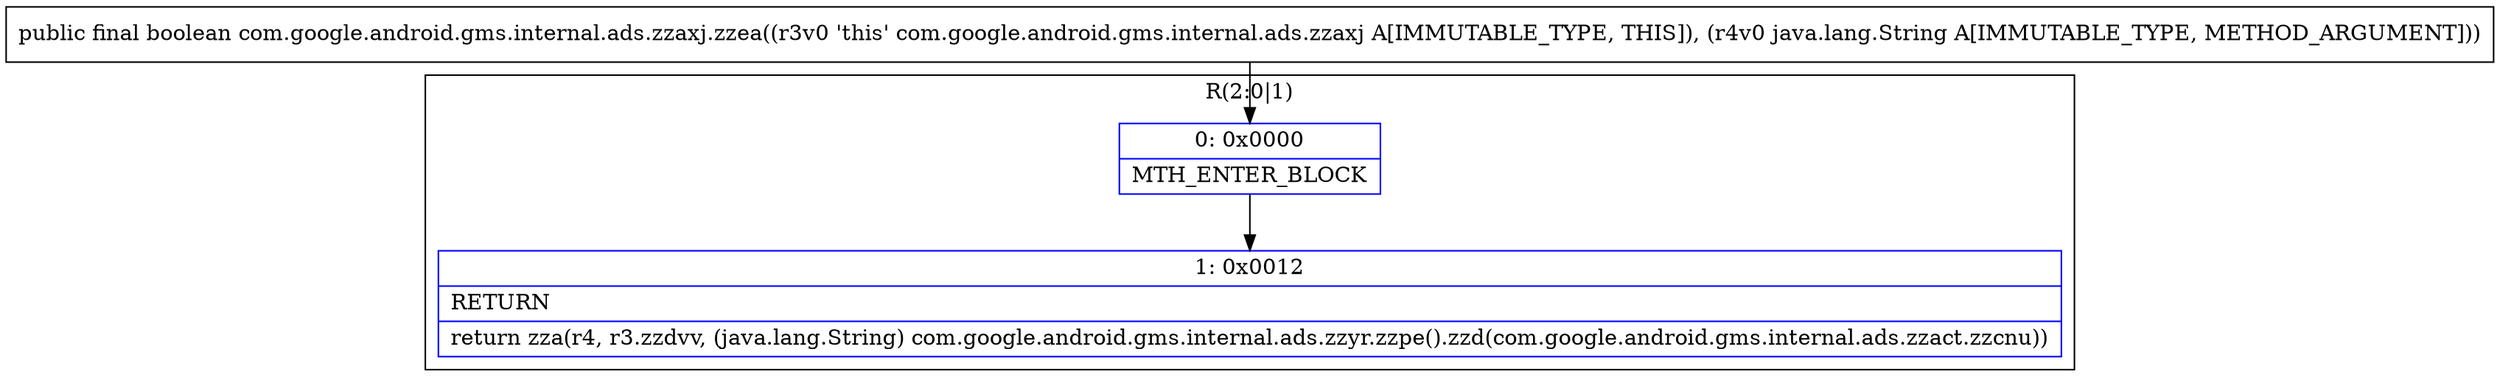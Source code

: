 digraph "CFG forcom.google.android.gms.internal.ads.zzaxj.zzea(Ljava\/lang\/String;)Z" {
subgraph cluster_Region_953233096 {
label = "R(2:0|1)";
node [shape=record,color=blue];
Node_0 [shape=record,label="{0\:\ 0x0000|MTH_ENTER_BLOCK\l}"];
Node_1 [shape=record,label="{1\:\ 0x0012|RETURN\l|return zza(r4, r3.zzdvv, (java.lang.String) com.google.android.gms.internal.ads.zzyr.zzpe().zzd(com.google.android.gms.internal.ads.zzact.zzcnu))\l}"];
}
MethodNode[shape=record,label="{public final boolean com.google.android.gms.internal.ads.zzaxj.zzea((r3v0 'this' com.google.android.gms.internal.ads.zzaxj A[IMMUTABLE_TYPE, THIS]), (r4v0 java.lang.String A[IMMUTABLE_TYPE, METHOD_ARGUMENT])) }"];
MethodNode -> Node_0;
Node_0 -> Node_1;
}

